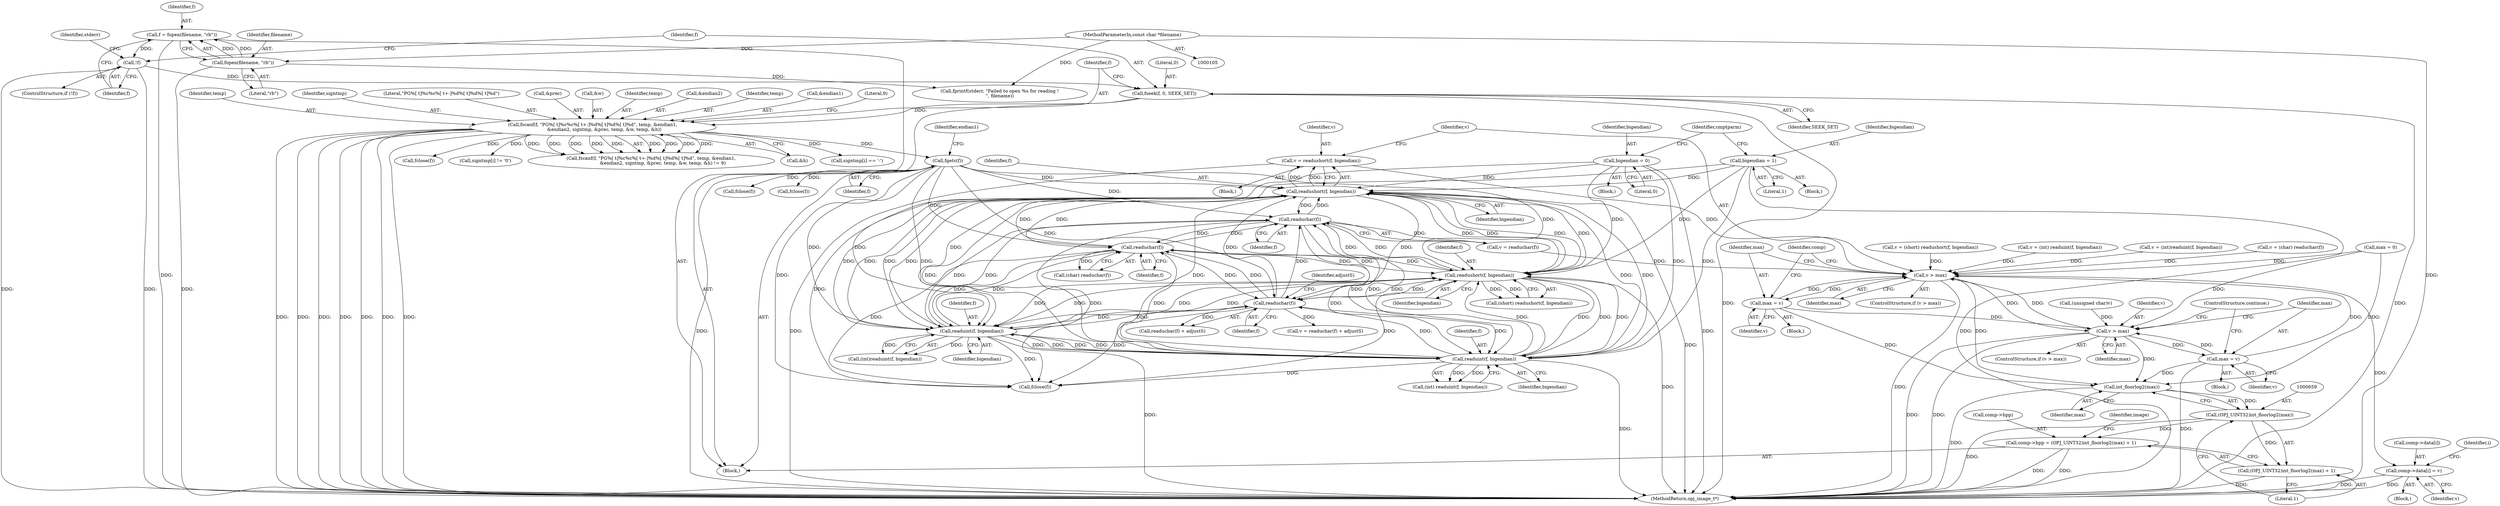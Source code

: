 digraph "0_openjpeg_e5285319229a5d77bf316bb0d3a6cbd3cb8666d9@API" {
"1000598" [label="(Call,v = readushort(f, bigendian))"];
"1000600" [label="(Call,readushort(f, bigendian))"];
"1000574" [label="(Call,readuchar(f))"];
"1000226" [label="(Call,fgetc(f))"];
"1000175" [label="(Call,fscanf(f, \"PG%[ \t]%c%c%[ \t+-]%d%[ \t]%d%[ \t]%d\", temp, &endian1,\n                &endian2, signtmp, &prec, temp, &w, temp, &h))"];
"1000169" [label="(Call,fseek(f, 0, SEEK_SET))"];
"1000160" [label="(Call,!f)"];
"1000154" [label="(Call,f = fopen(filename, \"rb\"))"];
"1000156" [label="(Call,fopen(filename, \"rb\"))"];
"1000106" [label="(MethodParameterIn,const char *filename)"];
"1000582" [label="(Call,readuchar(f))"];
"1000609" [label="(Call,readushort(f, bigendian))"];
"1000529" [label="(Call,readuchar(f))"];
"1000624" [label="(Call,readuint(f, bigendian))"];
"1000633" [label="(Call,readuint(f, bigendian))"];
"1000250" [label="(Call,bigendian = 0)"];
"1000237" [label="(Call,bigendian = 1)"];
"1000637" [label="(Call,v > max)"];
"1000551" [label="(Call,v > max)"];
"1000555" [label="(Call,max = v)"];
"1000660" [label="(Call,int_floorlog2(max))"];
"1000658" [label="(Call,(OPJ_UINT32)int_floorlog2(max))"];
"1000653" [label="(Call,comp->bpp = (OPJ_UINT32)int_floorlog2(max) + 1)"];
"1000657" [label="(Call,(OPJ_UINT32)int_floorlog2(max) + 1)"];
"1000641" [label="(Call,max = v)"];
"1000644" [label="(Call,comp->data[i] = v)"];
"1000624" [label="(Call,readuint(f, bigendian))"];
"1000611" [label="(Identifier,bigendian)"];
"1000598" [label="(Call,v = readushort(f, bigendian))"];
"1000249" [label="(Block,)"];
"1000156" [label="(Call,fopen(filename, \"rb\"))"];
"1000163" [label="(Call,fprintf(stderr, \"Failed to open %s for reading !\n\", filename))"];
"1000644" [label="(Call,comp->data[i] = v)"];
"1000645" [label="(Call,comp->data[i])"];
"1000161" [label="(Identifier,f)"];
"1000250" [label="(Call,bigendian = 0)"];
"1000639" [label="(Identifier,max)"];
"1000176" [label="(Identifier,f)"];
"1000179" [label="(Call,&endian1)"];
"1000654" [label="(Call,comp->bpp)"];
"1000192" [label="(Literal,9)"];
"1000529" [label="(Call,readuchar(f))"];
"1000605" [label="(Call,v = (short) readushort(f, bigendian))"];
"1000625" [label="(Identifier,f)"];
"1000154" [label="(Call,f = fopen(filename, \"rb\"))"];
"1000550" [label="(ControlStructure,if (v > max))"];
"1000239" [label="(Literal,1)"];
"1000172" [label="(Identifier,SEEK_SET)"];
"1000582" [label="(Call,readuchar(f))"];
"1000186" [label="(Identifier,temp)"];
"1000183" [label="(Identifier,signtmp)"];
"1000580" [label="(Call,(char) readuchar(f))"];
"1000657" [label="(Call,(OPJ_UINT32)int_floorlog2(max) + 1)"];
"1000531" [label="(Identifier,adjustS)"];
"1000629" [label="(Call,v = (int) readuint(f, bigendian))"];
"1000528" [label="(Call,readuchar(f) + adjustS)"];
"1000599" [label="(Identifier,v)"];
"1000636" [label="(ControlStructure,if (v > max))"];
"1000177" [label="(Literal,\"PG%[ \t]%c%c%[ \t+-]%d%[ \t]%d%[ \t]%d\")"];
"1000620" [label="(Call,v = (int)readuint(f, bigendian))"];
"1000635" [label="(Identifier,bigendian)"];
"1000170" [label="(Identifier,f)"];
"1000647" [label="(Identifier,comp)"];
"1000236" [label="(Block,)"];
"1000555" [label="(Call,max = v)"];
"1000660" [label="(Call,int_floorlog2(max))"];
"1000574" [label="(Call,readuchar(f))"];
"1000174" [label="(Call,fscanf(f, \"PG%[ \t]%c%c%[ \t+-]%d%[ \t]%d%[ \t]%d\", temp, &endian1,\n                &endian2, signtmp, &prec, temp, &w, temp, &h) != 9)"];
"1000530" [label="(Identifier,f)"];
"1000572" [label="(Call,v = readuchar(f))"];
"1000164" [label="(Identifier,stderr)"];
"1000184" [label="(Call,&prec)"];
"1000190" [label="(Call,&h)"];
"1000597" [label="(Block,)"];
"1000575" [label="(Identifier,f)"];
"1000151" [label="(Call,max = 0)"];
"1000526" [label="(Call,v = readuchar(f) + adjustS)"];
"1000557" [label="(Identifier,v)"];
"1000551" [label="(Call,v > max)"];
"1000643" [label="(Identifier,v)"];
"1000237" [label="(Call,bigendian = 1)"];
"1000231" [label="(Identifier,endian1)"];
"1000662" [label="(Literal,1)"];
"1000634" [label="(Identifier,f)"];
"1000251" [label="(Identifier,bigendian)"];
"1000160" [label="(Call,!f)"];
"1000157" [label="(Identifier,filename)"];
"1000470" [label="(Call,fclose(f))"];
"1000520" [label="(Identifier,i)"];
"1000158" [label="(Literal,\"rb\")"];
"1000651" [label="(Call,fclose(f))"];
"1000187" [label="(Call,&w)"];
"1000215" [label="(Call,signtmp[i] == '-')"];
"1000609" [label="(Call,readushort(f, bigendian))"];
"1000622" [label="(Call,(int)readuint(f, bigendian))"];
"1000169" [label="(Call,fseek(f, 0, SEEK_SET))"];
"1000641" [label="(Call,max = v)"];
"1000189" [label="(Identifier,temp)"];
"1000642" [label="(Identifier,max)"];
"1000558" [label="(ControlStructure,continue;)"];
"1000553" [label="(Identifier,max)"];
"1000181" [label="(Call,&endian2)"];
"1000264" [label="(Identifier,cmptparm)"];
"1000661" [label="(Identifier,max)"];
"1000159" [label="(ControlStructure,if (!f))"];
"1000583" [label="(Identifier,f)"];
"1000547" [label="(Call,(unsigned char)v)"];
"1000600" [label="(Call,readushort(f, bigendian))"];
"1000650" [label="(Identifier,v)"];
"1000633" [label="(Call,readuint(f, bigendian))"];
"1000626" [label="(Identifier,bigendian)"];
"1000638" [label="(Identifier,v)"];
"1000665" [label="(MethodReturn,opj_image_t*)"];
"1000578" [label="(Call,v = (char) readuchar(f))"];
"1000653" [label="(Call,comp->bpp = (OPJ_UINT32)int_floorlog2(max) + 1)"];
"1000601" [label="(Identifier,f)"];
"1000607" [label="(Call,(short) readushort(f, bigendian))"];
"1000175" [label="(Call,fscanf(f, \"PG%[ \t]%c%c%[ \t+-]%d%[ \t]%d%[ \t]%d\", temp, &endian1,\n                &endian2, signtmp, &prec, temp, &w, temp, &h))"];
"1000554" [label="(Block,)"];
"1000155" [label="(Identifier,f)"];
"1000194" [label="(Call,fclose(f))"];
"1000108" [label="(Block,)"];
"1000552" [label="(Identifier,v)"];
"1000664" [label="(Identifier,image)"];
"1000556" [label="(Identifier,max)"];
"1000602" [label="(Identifier,bigendian)"];
"1000178" [label="(Identifier,temp)"];
"1000658" [label="(Call,(OPJ_UINT32)int_floorlog2(max))"];
"1000631" [label="(Call,(int) readuint(f, bigendian))"];
"1000208" [label="(Call,signtmp[i] != '\0')"];
"1000238" [label="(Identifier,bigendian)"];
"1000637" [label="(Call,v > max)"];
"1000227" [label="(Identifier,f)"];
"1000252" [label="(Literal,0)"];
"1000106" [label="(MethodParameterIn,const char *filename)"];
"1000640" [label="(Block,)"];
"1000226" [label="(Call,fgetc(f))"];
"1000171" [label="(Literal,0)"];
"1000610" [label="(Identifier,f)"];
"1000521" [label="(Block,)"];
"1000255" [label="(Call,fclose(f))"];
"1000598" -> "1000597"  [label="AST: "];
"1000598" -> "1000600"  [label="CFG: "];
"1000599" -> "1000598"  [label="AST: "];
"1000600" -> "1000598"  [label="AST: "];
"1000638" -> "1000598"  [label="CFG: "];
"1000598" -> "1000665"  [label="DDG: "];
"1000600" -> "1000598"  [label="DDG: "];
"1000600" -> "1000598"  [label="DDG: "];
"1000598" -> "1000637"  [label="DDG: "];
"1000600" -> "1000602"  [label="CFG: "];
"1000601" -> "1000600"  [label="AST: "];
"1000602" -> "1000600"  [label="AST: "];
"1000600" -> "1000665"  [label="DDG: "];
"1000600" -> "1000529"  [label="DDG: "];
"1000600" -> "1000574"  [label="DDG: "];
"1000600" -> "1000582"  [label="DDG: "];
"1000574" -> "1000600"  [label="DDG: "];
"1000226" -> "1000600"  [label="DDG: "];
"1000582" -> "1000600"  [label="DDG: "];
"1000609" -> "1000600"  [label="DDG: "];
"1000609" -> "1000600"  [label="DDG: "];
"1000529" -> "1000600"  [label="DDG: "];
"1000624" -> "1000600"  [label="DDG: "];
"1000624" -> "1000600"  [label="DDG: "];
"1000633" -> "1000600"  [label="DDG: "];
"1000633" -> "1000600"  [label="DDG: "];
"1000250" -> "1000600"  [label="DDG: "];
"1000237" -> "1000600"  [label="DDG: "];
"1000600" -> "1000609"  [label="DDG: "];
"1000600" -> "1000609"  [label="DDG: "];
"1000600" -> "1000624"  [label="DDG: "];
"1000600" -> "1000624"  [label="DDG: "];
"1000600" -> "1000633"  [label="DDG: "];
"1000600" -> "1000633"  [label="DDG: "];
"1000600" -> "1000651"  [label="DDG: "];
"1000574" -> "1000572"  [label="AST: "];
"1000574" -> "1000575"  [label="CFG: "];
"1000575" -> "1000574"  [label="AST: "];
"1000572" -> "1000574"  [label="CFG: "];
"1000574" -> "1000529"  [label="DDG: "];
"1000574" -> "1000572"  [label="DDG: "];
"1000226" -> "1000574"  [label="DDG: "];
"1000582" -> "1000574"  [label="DDG: "];
"1000609" -> "1000574"  [label="DDG: "];
"1000529" -> "1000574"  [label="DDG: "];
"1000624" -> "1000574"  [label="DDG: "];
"1000633" -> "1000574"  [label="DDG: "];
"1000574" -> "1000582"  [label="DDG: "];
"1000574" -> "1000609"  [label="DDG: "];
"1000574" -> "1000624"  [label="DDG: "];
"1000574" -> "1000633"  [label="DDG: "];
"1000574" -> "1000651"  [label="DDG: "];
"1000226" -> "1000108"  [label="AST: "];
"1000226" -> "1000227"  [label="CFG: "];
"1000227" -> "1000226"  [label="AST: "];
"1000231" -> "1000226"  [label="CFG: "];
"1000226" -> "1000665"  [label="DDG: "];
"1000175" -> "1000226"  [label="DDG: "];
"1000226" -> "1000255"  [label="DDG: "];
"1000226" -> "1000470"  [label="DDG: "];
"1000226" -> "1000529"  [label="DDG: "];
"1000226" -> "1000582"  [label="DDG: "];
"1000226" -> "1000609"  [label="DDG: "];
"1000226" -> "1000624"  [label="DDG: "];
"1000226" -> "1000633"  [label="DDG: "];
"1000226" -> "1000651"  [label="DDG: "];
"1000175" -> "1000174"  [label="AST: "];
"1000175" -> "1000190"  [label="CFG: "];
"1000176" -> "1000175"  [label="AST: "];
"1000177" -> "1000175"  [label="AST: "];
"1000178" -> "1000175"  [label="AST: "];
"1000179" -> "1000175"  [label="AST: "];
"1000181" -> "1000175"  [label="AST: "];
"1000183" -> "1000175"  [label="AST: "];
"1000184" -> "1000175"  [label="AST: "];
"1000186" -> "1000175"  [label="AST: "];
"1000187" -> "1000175"  [label="AST: "];
"1000189" -> "1000175"  [label="AST: "];
"1000190" -> "1000175"  [label="AST: "];
"1000192" -> "1000175"  [label="CFG: "];
"1000175" -> "1000665"  [label="DDG: "];
"1000175" -> "1000665"  [label="DDG: "];
"1000175" -> "1000665"  [label="DDG: "];
"1000175" -> "1000665"  [label="DDG: "];
"1000175" -> "1000665"  [label="DDG: "];
"1000175" -> "1000665"  [label="DDG: "];
"1000175" -> "1000665"  [label="DDG: "];
"1000175" -> "1000174"  [label="DDG: "];
"1000175" -> "1000174"  [label="DDG: "];
"1000175" -> "1000174"  [label="DDG: "];
"1000175" -> "1000174"  [label="DDG: "];
"1000175" -> "1000174"  [label="DDG: "];
"1000175" -> "1000174"  [label="DDG: "];
"1000175" -> "1000174"  [label="DDG: "];
"1000175" -> "1000174"  [label="DDG: "];
"1000175" -> "1000174"  [label="DDG: "];
"1000169" -> "1000175"  [label="DDG: "];
"1000175" -> "1000194"  [label="DDG: "];
"1000175" -> "1000208"  [label="DDG: "];
"1000175" -> "1000215"  [label="DDG: "];
"1000169" -> "1000108"  [label="AST: "];
"1000169" -> "1000172"  [label="CFG: "];
"1000170" -> "1000169"  [label="AST: "];
"1000171" -> "1000169"  [label="AST: "];
"1000172" -> "1000169"  [label="AST: "];
"1000176" -> "1000169"  [label="CFG: "];
"1000169" -> "1000665"  [label="DDG: "];
"1000169" -> "1000665"  [label="DDG: "];
"1000160" -> "1000169"  [label="DDG: "];
"1000160" -> "1000159"  [label="AST: "];
"1000160" -> "1000161"  [label="CFG: "];
"1000161" -> "1000160"  [label="AST: "];
"1000164" -> "1000160"  [label="CFG: "];
"1000170" -> "1000160"  [label="CFG: "];
"1000160" -> "1000665"  [label="DDG: "];
"1000160" -> "1000665"  [label="DDG: "];
"1000154" -> "1000160"  [label="DDG: "];
"1000154" -> "1000108"  [label="AST: "];
"1000154" -> "1000156"  [label="CFG: "];
"1000155" -> "1000154"  [label="AST: "];
"1000156" -> "1000154"  [label="AST: "];
"1000161" -> "1000154"  [label="CFG: "];
"1000154" -> "1000665"  [label="DDG: "];
"1000156" -> "1000154"  [label="DDG: "];
"1000156" -> "1000154"  [label="DDG: "];
"1000156" -> "1000158"  [label="CFG: "];
"1000157" -> "1000156"  [label="AST: "];
"1000158" -> "1000156"  [label="AST: "];
"1000156" -> "1000665"  [label="DDG: "];
"1000106" -> "1000156"  [label="DDG: "];
"1000156" -> "1000163"  [label="DDG: "];
"1000106" -> "1000105"  [label="AST: "];
"1000106" -> "1000665"  [label="DDG: "];
"1000106" -> "1000163"  [label="DDG: "];
"1000582" -> "1000580"  [label="AST: "];
"1000582" -> "1000583"  [label="CFG: "];
"1000583" -> "1000582"  [label="AST: "];
"1000580" -> "1000582"  [label="CFG: "];
"1000582" -> "1000529"  [label="DDG: "];
"1000582" -> "1000580"  [label="DDG: "];
"1000609" -> "1000582"  [label="DDG: "];
"1000529" -> "1000582"  [label="DDG: "];
"1000624" -> "1000582"  [label="DDG: "];
"1000633" -> "1000582"  [label="DDG: "];
"1000582" -> "1000609"  [label="DDG: "];
"1000582" -> "1000624"  [label="DDG: "];
"1000582" -> "1000633"  [label="DDG: "];
"1000582" -> "1000651"  [label="DDG: "];
"1000609" -> "1000607"  [label="AST: "];
"1000609" -> "1000611"  [label="CFG: "];
"1000610" -> "1000609"  [label="AST: "];
"1000611" -> "1000609"  [label="AST: "];
"1000607" -> "1000609"  [label="CFG: "];
"1000609" -> "1000665"  [label="DDG: "];
"1000609" -> "1000529"  [label="DDG: "];
"1000609" -> "1000607"  [label="DDG: "];
"1000609" -> "1000607"  [label="DDG: "];
"1000529" -> "1000609"  [label="DDG: "];
"1000624" -> "1000609"  [label="DDG: "];
"1000624" -> "1000609"  [label="DDG: "];
"1000633" -> "1000609"  [label="DDG: "];
"1000633" -> "1000609"  [label="DDG: "];
"1000250" -> "1000609"  [label="DDG: "];
"1000237" -> "1000609"  [label="DDG: "];
"1000609" -> "1000624"  [label="DDG: "];
"1000609" -> "1000624"  [label="DDG: "];
"1000609" -> "1000633"  [label="DDG: "];
"1000609" -> "1000633"  [label="DDG: "];
"1000609" -> "1000651"  [label="DDG: "];
"1000529" -> "1000528"  [label="AST: "];
"1000529" -> "1000530"  [label="CFG: "];
"1000530" -> "1000529"  [label="AST: "];
"1000531" -> "1000529"  [label="CFG: "];
"1000529" -> "1000526"  [label="DDG: "];
"1000529" -> "1000528"  [label="DDG: "];
"1000624" -> "1000529"  [label="DDG: "];
"1000633" -> "1000529"  [label="DDG: "];
"1000529" -> "1000624"  [label="DDG: "];
"1000529" -> "1000633"  [label="DDG: "];
"1000529" -> "1000651"  [label="DDG: "];
"1000624" -> "1000622"  [label="AST: "];
"1000624" -> "1000626"  [label="CFG: "];
"1000625" -> "1000624"  [label="AST: "];
"1000626" -> "1000624"  [label="AST: "];
"1000622" -> "1000624"  [label="CFG: "];
"1000624" -> "1000665"  [label="DDG: "];
"1000624" -> "1000622"  [label="DDG: "];
"1000624" -> "1000622"  [label="DDG: "];
"1000633" -> "1000624"  [label="DDG: "];
"1000633" -> "1000624"  [label="DDG: "];
"1000250" -> "1000624"  [label="DDG: "];
"1000237" -> "1000624"  [label="DDG: "];
"1000624" -> "1000633"  [label="DDG: "];
"1000624" -> "1000633"  [label="DDG: "];
"1000624" -> "1000651"  [label="DDG: "];
"1000633" -> "1000631"  [label="AST: "];
"1000633" -> "1000635"  [label="CFG: "];
"1000634" -> "1000633"  [label="AST: "];
"1000635" -> "1000633"  [label="AST: "];
"1000631" -> "1000633"  [label="CFG: "];
"1000633" -> "1000665"  [label="DDG: "];
"1000633" -> "1000631"  [label="DDG: "];
"1000633" -> "1000631"  [label="DDG: "];
"1000250" -> "1000633"  [label="DDG: "];
"1000237" -> "1000633"  [label="DDG: "];
"1000633" -> "1000651"  [label="DDG: "];
"1000250" -> "1000249"  [label="AST: "];
"1000250" -> "1000252"  [label="CFG: "];
"1000251" -> "1000250"  [label="AST: "];
"1000252" -> "1000250"  [label="AST: "];
"1000264" -> "1000250"  [label="CFG: "];
"1000250" -> "1000665"  [label="DDG: "];
"1000237" -> "1000236"  [label="AST: "];
"1000237" -> "1000239"  [label="CFG: "];
"1000238" -> "1000237"  [label="AST: "];
"1000239" -> "1000237"  [label="AST: "];
"1000264" -> "1000237"  [label="CFG: "];
"1000237" -> "1000665"  [label="DDG: "];
"1000637" -> "1000636"  [label="AST: "];
"1000637" -> "1000639"  [label="CFG: "];
"1000638" -> "1000637"  [label="AST: "];
"1000639" -> "1000637"  [label="AST: "];
"1000642" -> "1000637"  [label="CFG: "];
"1000647" -> "1000637"  [label="CFG: "];
"1000637" -> "1000665"  [label="DDG: "];
"1000637" -> "1000551"  [label="DDG: "];
"1000578" -> "1000637"  [label="DDG: "];
"1000629" -> "1000637"  [label="DDG: "];
"1000620" -> "1000637"  [label="DDG: "];
"1000605" -> "1000637"  [label="DDG: "];
"1000572" -> "1000637"  [label="DDG: "];
"1000551" -> "1000637"  [label="DDG: "];
"1000151" -> "1000637"  [label="DDG: "];
"1000555" -> "1000637"  [label="DDG: "];
"1000641" -> "1000637"  [label="DDG: "];
"1000637" -> "1000641"  [label="DDG: "];
"1000637" -> "1000644"  [label="DDG: "];
"1000637" -> "1000660"  [label="DDG: "];
"1000551" -> "1000550"  [label="AST: "];
"1000551" -> "1000553"  [label="CFG: "];
"1000552" -> "1000551"  [label="AST: "];
"1000553" -> "1000551"  [label="AST: "];
"1000556" -> "1000551"  [label="CFG: "];
"1000558" -> "1000551"  [label="CFG: "];
"1000551" -> "1000665"  [label="DDG: "];
"1000551" -> "1000665"  [label="DDG: "];
"1000547" -> "1000551"  [label="DDG: "];
"1000151" -> "1000551"  [label="DDG: "];
"1000555" -> "1000551"  [label="DDG: "];
"1000641" -> "1000551"  [label="DDG: "];
"1000551" -> "1000555"  [label="DDG: "];
"1000551" -> "1000660"  [label="DDG: "];
"1000555" -> "1000554"  [label="AST: "];
"1000555" -> "1000557"  [label="CFG: "];
"1000556" -> "1000555"  [label="AST: "];
"1000557" -> "1000555"  [label="AST: "];
"1000558" -> "1000555"  [label="CFG: "];
"1000555" -> "1000665"  [label="DDG: "];
"1000555" -> "1000660"  [label="DDG: "];
"1000660" -> "1000658"  [label="AST: "];
"1000660" -> "1000661"  [label="CFG: "];
"1000661" -> "1000660"  [label="AST: "];
"1000658" -> "1000660"  [label="CFG: "];
"1000660" -> "1000665"  [label="DDG: "];
"1000660" -> "1000658"  [label="DDG: "];
"1000151" -> "1000660"  [label="DDG: "];
"1000641" -> "1000660"  [label="DDG: "];
"1000658" -> "1000657"  [label="AST: "];
"1000659" -> "1000658"  [label="AST: "];
"1000662" -> "1000658"  [label="CFG: "];
"1000658" -> "1000665"  [label="DDG: "];
"1000658" -> "1000653"  [label="DDG: "];
"1000658" -> "1000657"  [label="DDG: "];
"1000653" -> "1000108"  [label="AST: "];
"1000653" -> "1000657"  [label="CFG: "];
"1000654" -> "1000653"  [label="AST: "];
"1000657" -> "1000653"  [label="AST: "];
"1000664" -> "1000653"  [label="CFG: "];
"1000653" -> "1000665"  [label="DDG: "];
"1000653" -> "1000665"  [label="DDG: "];
"1000657" -> "1000662"  [label="CFG: "];
"1000662" -> "1000657"  [label="AST: "];
"1000657" -> "1000665"  [label="DDG: "];
"1000641" -> "1000640"  [label="AST: "];
"1000641" -> "1000643"  [label="CFG: "];
"1000642" -> "1000641"  [label="AST: "];
"1000643" -> "1000641"  [label="AST: "];
"1000647" -> "1000641"  [label="CFG: "];
"1000644" -> "1000521"  [label="AST: "];
"1000644" -> "1000650"  [label="CFG: "];
"1000645" -> "1000644"  [label="AST: "];
"1000650" -> "1000644"  [label="AST: "];
"1000520" -> "1000644"  [label="CFG: "];
"1000644" -> "1000665"  [label="DDG: "];
"1000644" -> "1000665"  [label="DDG: "];
}
